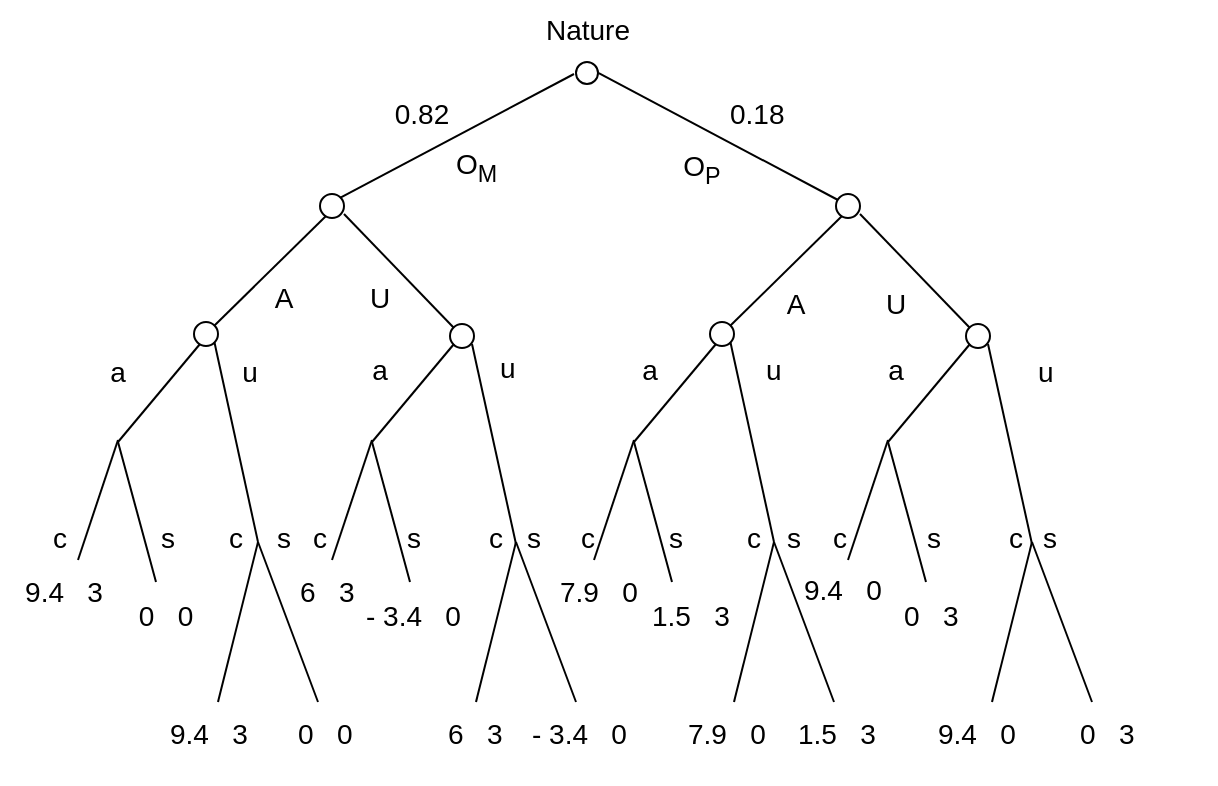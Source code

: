 <mxfile version="28.1.2">
  <diagram name="Page-1" id="4kCjh9b5u6-mw9tkwEQL">
    <mxGraphModel dx="800" dy="1151" grid="1" gridSize="10" guides="1" tooltips="1" connect="1" arrows="1" fold="1" page="1" pageScale="1" pageWidth="827" pageHeight="1169" math="0" shadow="0">
      <root>
        <mxCell id="0" />
        <mxCell id="1" parent="0" />
        <mxCell id="Ur4TqzQzxlPNd2tIv7cX-1" value="" style="ellipse;whiteSpace=wrap;html=1;aspect=fixed;fontSize=14;" vertex="1" parent="1">
          <mxGeometry x="321" y="197" width="11" height="11" as="geometry" />
        </mxCell>
        <mxCell id="Ur4TqzQzxlPNd2tIv7cX-2" value="" style="endArrow=none;html=1;rounded=0;exitX=1;exitY=0;exitDx=0;exitDy=0;fontSize=14;" edge="1" parent="1" source="Ur4TqzQzxlPNd2tIv7cX-4">
          <mxGeometry width="50" height="50" relative="1" as="geometry">
            <mxPoint x="213.243" y="268.757" as="sourcePoint" />
            <mxPoint x="320" y="203" as="targetPoint" />
          </mxGeometry>
        </mxCell>
        <mxCell id="Ur4TqzQzxlPNd2tIv7cX-3" value="" style="endArrow=none;html=1;rounded=0;entryX=1;entryY=0;entryDx=0;entryDy=0;fontSize=14;" edge="1" parent="1">
          <mxGeometry width="50" height="50" relative="1" as="geometry">
            <mxPoint x="452" y="266" as="sourcePoint" />
            <mxPoint x="332.389" y="202.611" as="targetPoint" />
          </mxGeometry>
        </mxCell>
        <mxCell id="Ur4TqzQzxlPNd2tIv7cX-4" value="" style="ellipse;whiteSpace=wrap;html=1;aspect=fixed;fontSize=14;" vertex="1" parent="1">
          <mxGeometry x="193" y="263" width="12" height="12" as="geometry" />
        </mxCell>
        <mxCell id="Ur4TqzQzxlPNd2tIv7cX-6" value="" style="endArrow=none;html=1;rounded=0;exitX=1;exitY=0;exitDx=0;exitDy=0;fontSize=14;" edge="1" parent="1" source="Ur4TqzQzxlPNd2tIv7cX-13">
          <mxGeometry width="50" height="50" relative="1" as="geometry">
            <mxPoint x="140" y="320" as="sourcePoint" />
            <mxPoint x="196" y="274" as="targetPoint" />
          </mxGeometry>
        </mxCell>
        <mxCell id="Ur4TqzQzxlPNd2tIv7cX-9" value="" style="endArrow=none;html=1;rounded=0;exitX=0;exitY=0;exitDx=0;exitDy=0;fontSize=14;" edge="1" parent="1" source="Ur4TqzQzxlPNd2tIv7cX-68">
          <mxGeometry width="50" height="50" relative="1" as="geometry">
            <mxPoint x="260" y="323" as="sourcePoint" />
            <mxPoint x="205" y="273" as="targetPoint" />
          </mxGeometry>
        </mxCell>
        <mxCell id="Ur4TqzQzxlPNd2tIv7cX-14" value="" style="endArrow=none;html=1;rounded=0;fontSize=14;" edge="1" parent="1" target="Ur4TqzQzxlPNd2tIv7cX-13">
          <mxGeometry width="50" height="50" relative="1" as="geometry">
            <mxPoint x="136" y="331" as="sourcePoint" />
            <mxPoint x="186" y="281" as="targetPoint" />
          </mxGeometry>
        </mxCell>
        <mxCell id="Ur4TqzQzxlPNd2tIv7cX-13" value="" style="ellipse;whiteSpace=wrap;html=1;aspect=fixed;fontSize=14;" vertex="1" parent="1">
          <mxGeometry x="130" y="327" width="12" height="12" as="geometry" />
        </mxCell>
        <mxCell id="Ur4TqzQzxlPNd2tIv7cX-21" value="" style="endArrow=none;html=1;rounded=0;fontSize=14;" edge="1" parent="1">
          <mxGeometry width="50" height="50" relative="1" as="geometry">
            <mxPoint x="92" y="387" as="sourcePoint" />
            <mxPoint x="133" y="338" as="targetPoint" />
          </mxGeometry>
        </mxCell>
        <mxCell id="Ur4TqzQzxlPNd2tIv7cX-22" value="" style="endArrow=none;html=1;rounded=0;fontSize=14;" edge="1" parent="1">
          <mxGeometry width="50" height="50" relative="1" as="geometry">
            <mxPoint x="72" y="446" as="sourcePoint" />
            <mxPoint x="92" y="386" as="targetPoint" />
          </mxGeometry>
        </mxCell>
        <mxCell id="Ur4TqzQzxlPNd2tIv7cX-23" value="" style="endArrow=none;html=1;rounded=0;fontSize=14;" edge="1" parent="1">
          <mxGeometry width="50" height="50" relative="1" as="geometry">
            <mxPoint x="111" y="457" as="sourcePoint" />
            <mxPoint x="92" y="387" as="targetPoint" />
          </mxGeometry>
        </mxCell>
        <mxCell id="Ur4TqzQzxlPNd2tIv7cX-24" value="" style="endArrow=none;html=1;rounded=0;exitX=1;exitY=1;exitDx=0;exitDy=0;fontSize=14;" edge="1" parent="1" source="Ur4TqzQzxlPNd2tIv7cX-13">
          <mxGeometry width="50" height="50" relative="1" as="geometry">
            <mxPoint x="170" y="337" as="sourcePoint" />
            <mxPoint x="162" y="437" as="targetPoint" />
          </mxGeometry>
        </mxCell>
        <mxCell id="Ur4TqzQzxlPNd2tIv7cX-25" value="" style="endArrow=none;html=1;rounded=0;fontSize=14;" edge="1" parent="1">
          <mxGeometry width="50" height="50" relative="1" as="geometry">
            <mxPoint x="142" y="517" as="sourcePoint" />
            <mxPoint x="162" y="437" as="targetPoint" />
          </mxGeometry>
        </mxCell>
        <mxCell id="Ur4TqzQzxlPNd2tIv7cX-26" value="" style="endArrow=none;html=1;rounded=0;fontSize=14;" edge="1" parent="1">
          <mxGeometry width="50" height="50" relative="1" as="geometry">
            <mxPoint x="162" y="437" as="sourcePoint" />
            <mxPoint x="192" y="517" as="targetPoint" />
          </mxGeometry>
        </mxCell>
        <mxCell id="Ur4TqzQzxlPNd2tIv7cX-68" value="" style="ellipse;whiteSpace=wrap;html=1;aspect=fixed;fontSize=14;" vertex="1" parent="1">
          <mxGeometry x="258" y="328" width="12" height="12" as="geometry" />
        </mxCell>
        <mxCell id="Ur4TqzQzxlPNd2tIv7cX-69" value="" style="endArrow=none;html=1;rounded=0;fontSize=14;" edge="1" parent="1">
          <mxGeometry width="50" height="50" relative="1" as="geometry">
            <mxPoint x="219" y="387" as="sourcePoint" />
            <mxPoint x="260" y="338" as="targetPoint" />
          </mxGeometry>
        </mxCell>
        <mxCell id="Ur4TqzQzxlPNd2tIv7cX-70" value="" style="endArrow=none;html=1;rounded=0;fontSize=14;" edge="1" parent="1">
          <mxGeometry width="50" height="50" relative="1" as="geometry">
            <mxPoint x="199" y="446" as="sourcePoint" />
            <mxPoint x="219" y="386" as="targetPoint" />
          </mxGeometry>
        </mxCell>
        <mxCell id="Ur4TqzQzxlPNd2tIv7cX-71" value="" style="endArrow=none;html=1;rounded=0;fontSize=14;" edge="1" parent="1">
          <mxGeometry width="50" height="50" relative="1" as="geometry">
            <mxPoint x="238" y="457" as="sourcePoint" />
            <mxPoint x="219" y="387" as="targetPoint" />
          </mxGeometry>
        </mxCell>
        <mxCell id="Ur4TqzQzxlPNd2tIv7cX-72" value="" style="endArrow=none;html=1;rounded=0;fontSize=14;" edge="1" parent="1">
          <mxGeometry width="50" height="50" relative="1" as="geometry">
            <mxPoint x="269" y="338" as="sourcePoint" />
            <mxPoint x="291" y="438" as="targetPoint" />
          </mxGeometry>
        </mxCell>
        <mxCell id="Ur4TqzQzxlPNd2tIv7cX-73" value="" style="endArrow=none;html=1;rounded=0;fontSize=14;" edge="1" parent="1">
          <mxGeometry width="50" height="50" relative="1" as="geometry">
            <mxPoint x="271" y="517" as="sourcePoint" />
            <mxPoint x="291" y="437" as="targetPoint" />
          </mxGeometry>
        </mxCell>
        <mxCell id="Ur4TqzQzxlPNd2tIv7cX-74" value="" style="endArrow=none;html=1;rounded=0;fontSize=14;" edge="1" parent="1">
          <mxGeometry width="50" height="50" relative="1" as="geometry">
            <mxPoint x="291" y="437" as="sourcePoint" />
            <mxPoint x="321" y="517" as="targetPoint" />
          </mxGeometry>
        </mxCell>
        <mxCell id="Ur4TqzQzxlPNd2tIv7cX-94" value="" style="ellipse;whiteSpace=wrap;html=1;aspect=fixed;fontSize=14;" vertex="1" parent="1">
          <mxGeometry x="451" y="263" width="12" height="12" as="geometry" />
        </mxCell>
        <mxCell id="Ur4TqzQzxlPNd2tIv7cX-95" value="" style="endArrow=none;html=1;rounded=0;exitX=1;exitY=0;exitDx=0;exitDy=0;fontSize=14;" edge="1" parent="1" source="Ur4TqzQzxlPNd2tIv7cX-98">
          <mxGeometry width="50" height="50" relative="1" as="geometry">
            <mxPoint x="398" y="326" as="sourcePoint" />
            <mxPoint x="454" y="274" as="targetPoint" />
          </mxGeometry>
        </mxCell>
        <mxCell id="Ur4TqzQzxlPNd2tIv7cX-96" value="" style="endArrow=none;html=1;rounded=0;exitX=0;exitY=0;exitDx=0;exitDy=0;fontSize=14;" edge="1" parent="1" source="Ur4TqzQzxlPNd2tIv7cX-105">
          <mxGeometry width="50" height="50" relative="1" as="geometry">
            <mxPoint x="518" y="323" as="sourcePoint" />
            <mxPoint x="463" y="273" as="targetPoint" />
          </mxGeometry>
        </mxCell>
        <mxCell id="Ur4TqzQzxlPNd2tIv7cX-97" value="" style="endArrow=none;html=1;rounded=0;fontSize=14;" edge="1" parent="1" target="Ur4TqzQzxlPNd2tIv7cX-98">
          <mxGeometry width="50" height="50" relative="1" as="geometry">
            <mxPoint x="394" y="331" as="sourcePoint" />
            <mxPoint x="444" y="281" as="targetPoint" />
          </mxGeometry>
        </mxCell>
        <mxCell id="Ur4TqzQzxlPNd2tIv7cX-98" value="" style="ellipse;whiteSpace=wrap;html=1;aspect=fixed;fontSize=14;" vertex="1" parent="1">
          <mxGeometry x="388" y="327" width="12" height="12" as="geometry" />
        </mxCell>
        <mxCell id="Ur4TqzQzxlPNd2tIv7cX-99" value="" style="endArrow=none;html=1;rounded=0;fontSize=14;" edge="1" parent="1">
          <mxGeometry width="50" height="50" relative="1" as="geometry">
            <mxPoint x="350" y="387" as="sourcePoint" />
            <mxPoint x="391" y="338" as="targetPoint" />
          </mxGeometry>
        </mxCell>
        <mxCell id="Ur4TqzQzxlPNd2tIv7cX-100" value="" style="endArrow=none;html=1;rounded=0;fontSize=14;" edge="1" parent="1">
          <mxGeometry width="50" height="50" relative="1" as="geometry">
            <mxPoint x="330" y="446" as="sourcePoint" />
            <mxPoint x="350" y="386" as="targetPoint" />
          </mxGeometry>
        </mxCell>
        <mxCell id="Ur4TqzQzxlPNd2tIv7cX-101" value="" style="endArrow=none;html=1;rounded=0;fontSize=14;" edge="1" parent="1">
          <mxGeometry width="50" height="50" relative="1" as="geometry">
            <mxPoint x="369" y="457" as="sourcePoint" />
            <mxPoint x="350" y="387" as="targetPoint" />
          </mxGeometry>
        </mxCell>
        <mxCell id="Ur4TqzQzxlPNd2tIv7cX-102" value="" style="endArrow=none;html=1;rounded=0;exitX=1;exitY=1;exitDx=0;exitDy=0;fontSize=14;" edge="1" parent="1" source="Ur4TqzQzxlPNd2tIv7cX-98">
          <mxGeometry width="50" height="50" relative="1" as="geometry">
            <mxPoint x="428" y="337" as="sourcePoint" />
            <mxPoint x="420" y="437" as="targetPoint" />
          </mxGeometry>
        </mxCell>
        <mxCell id="Ur4TqzQzxlPNd2tIv7cX-103" value="" style="endArrow=none;html=1;rounded=0;fontSize=14;" edge="1" parent="1">
          <mxGeometry width="50" height="50" relative="1" as="geometry">
            <mxPoint x="400" y="517" as="sourcePoint" />
            <mxPoint x="420" y="437" as="targetPoint" />
          </mxGeometry>
        </mxCell>
        <mxCell id="Ur4TqzQzxlPNd2tIv7cX-104" value="" style="endArrow=none;html=1;rounded=0;fontSize=14;" edge="1" parent="1">
          <mxGeometry width="50" height="50" relative="1" as="geometry">
            <mxPoint x="420" y="437" as="sourcePoint" />
            <mxPoint x="450" y="517" as="targetPoint" />
          </mxGeometry>
        </mxCell>
        <mxCell id="Ur4TqzQzxlPNd2tIv7cX-105" value="" style="ellipse;whiteSpace=wrap;html=1;aspect=fixed;fontSize=14;" vertex="1" parent="1">
          <mxGeometry x="516" y="328" width="12" height="12" as="geometry" />
        </mxCell>
        <mxCell id="Ur4TqzQzxlPNd2tIv7cX-106" value="" style="endArrow=none;html=1;rounded=0;fontSize=14;" edge="1" parent="1">
          <mxGeometry width="50" height="50" relative="1" as="geometry">
            <mxPoint x="477" y="387" as="sourcePoint" />
            <mxPoint x="518" y="338" as="targetPoint" />
          </mxGeometry>
        </mxCell>
        <mxCell id="Ur4TqzQzxlPNd2tIv7cX-107" value="" style="endArrow=none;html=1;rounded=0;fontSize=14;" edge="1" parent="1">
          <mxGeometry width="50" height="50" relative="1" as="geometry">
            <mxPoint x="457" y="446" as="sourcePoint" />
            <mxPoint x="477" y="386" as="targetPoint" />
          </mxGeometry>
        </mxCell>
        <mxCell id="Ur4TqzQzxlPNd2tIv7cX-108" value="" style="endArrow=none;html=1;rounded=0;fontSize=14;" edge="1" parent="1">
          <mxGeometry width="50" height="50" relative="1" as="geometry">
            <mxPoint x="496" y="457" as="sourcePoint" />
            <mxPoint x="477" y="387" as="targetPoint" />
          </mxGeometry>
        </mxCell>
        <mxCell id="Ur4TqzQzxlPNd2tIv7cX-109" value="" style="endArrow=none;html=1;rounded=0;fontSize=14;" edge="1" parent="1">
          <mxGeometry width="50" height="50" relative="1" as="geometry">
            <mxPoint x="527" y="338" as="sourcePoint" />
            <mxPoint x="549" y="438" as="targetPoint" />
          </mxGeometry>
        </mxCell>
        <mxCell id="Ur4TqzQzxlPNd2tIv7cX-110" value="" style="endArrow=none;html=1;rounded=0;fontSize=14;" edge="1" parent="1">
          <mxGeometry width="50" height="50" relative="1" as="geometry">
            <mxPoint x="529" y="517" as="sourcePoint" />
            <mxPoint x="549" y="437" as="targetPoint" />
          </mxGeometry>
        </mxCell>
        <mxCell id="Ur4TqzQzxlPNd2tIv7cX-111" value="" style="endArrow=none;html=1;rounded=0;fontSize=14;" edge="1" parent="1">
          <mxGeometry width="50" height="50" relative="1" as="geometry">
            <mxPoint x="549" y="437" as="sourcePoint" />
            <mxPoint x="579" y="517" as="targetPoint" />
          </mxGeometry>
        </mxCell>
        <mxCell id="Ur4TqzQzxlPNd2tIv7cX-112" value="Nature" style="text;html=1;align=center;verticalAlign=middle;whiteSpace=wrap;rounded=0;fontSize=14;" vertex="1" parent="1">
          <mxGeometry x="296.5" y="166" width="60" height="30" as="geometry" />
        </mxCell>
        <mxCell id="Ur4TqzQzxlPNd2tIv7cX-114" value="&lt;font&gt;O&lt;sub&gt;P&lt;/sub&gt;&lt;/font&gt;" style="text;html=1;align=center;verticalAlign=middle;whiteSpace=wrap;rounded=0;fontSize=14;" vertex="1" parent="1">
          <mxGeometry x="354" y="235" width="60" height="30" as="geometry" />
        </mxCell>
        <mxCell id="Ur4TqzQzxlPNd2tIv7cX-115" value="&lt;span style=&quot;text-align: center;&quot;&gt;&lt;font&gt;O&lt;sub&gt;M&lt;/sub&gt;&lt;/font&gt;&lt;/span&gt;" style="text;whiteSpace=wrap;html=1;fontSize=14;" vertex="1" parent="1">
          <mxGeometry x="259" y="233" width="50" height="40" as="geometry" />
        </mxCell>
        <mxCell id="Ur4TqzQzxlPNd2tIv7cX-117" value="&lt;font&gt;0.82&lt;/font&gt;" style="text;html=1;align=center;verticalAlign=middle;whiteSpace=wrap;rounded=0;fontSize=14;" vertex="1" parent="1">
          <mxGeometry x="214" y="208" width="60" height="30" as="geometry" />
        </mxCell>
        <mxCell id="Ur4TqzQzxlPNd2tIv7cX-118" value="&lt;div style=&quot;text-align: center;&quot;&gt;&lt;font&gt;0.18&lt;/font&gt;&lt;/div&gt;" style="text;whiteSpace=wrap;html=1;fontSize=14;" vertex="1" parent="1">
          <mxGeometry x="396" y="208" width="50" height="40" as="geometry" />
        </mxCell>
        <mxCell id="Ur4TqzQzxlPNd2tIv7cX-120" value="&lt;font&gt;A&lt;/font&gt;" style="text;html=1;align=center;verticalAlign=middle;whiteSpace=wrap;rounded=0;fontSize=14;" vertex="1" parent="1">
          <mxGeometry x="145" y="300" width="60" height="30" as="geometry" />
        </mxCell>
        <mxCell id="Ur4TqzQzxlPNd2tIv7cX-121" value="&lt;font&gt;A&lt;/font&gt;" style="text;html=1;align=center;verticalAlign=middle;whiteSpace=wrap;rounded=0;fontSize=14;" vertex="1" parent="1">
          <mxGeometry x="401" y="303" width="60" height="30" as="geometry" />
        </mxCell>
        <mxCell id="Ur4TqzQzxlPNd2tIv7cX-123" value="&lt;font&gt;U&lt;/font&gt;" style="text;html=1;align=center;verticalAlign=middle;whiteSpace=wrap;rounded=0;fontSize=14;" vertex="1" parent="1">
          <mxGeometry x="193" y="300" width="60" height="30" as="geometry" />
        </mxCell>
        <mxCell id="Ur4TqzQzxlPNd2tIv7cX-127" value="&lt;font&gt;U&lt;/font&gt;" style="text;html=1;align=center;verticalAlign=middle;whiteSpace=wrap;rounded=0;fontSize=14;" vertex="1" parent="1">
          <mxGeometry x="451" y="303" width="60" height="30" as="geometry" />
        </mxCell>
        <mxCell id="Ur4TqzQzxlPNd2tIv7cX-128" value="&lt;font&gt;a&lt;/font&gt;" style="text;html=1;align=center;verticalAlign=middle;whiteSpace=wrap;rounded=0;fontSize=14;" vertex="1" parent="1">
          <mxGeometry x="62" y="337" width="60" height="30" as="geometry" />
        </mxCell>
        <mxCell id="Ur4TqzQzxlPNd2tIv7cX-130" value="&lt;font&gt;a&lt;/font&gt;" style="text;html=1;align=center;verticalAlign=middle;whiteSpace=wrap;rounded=0;fontSize=14;" vertex="1" parent="1">
          <mxGeometry x="193" y="336" width="60" height="30" as="geometry" />
        </mxCell>
        <mxCell id="Ur4TqzQzxlPNd2tIv7cX-131" value="&lt;font&gt;a&lt;/font&gt;" style="text;html=1;align=center;verticalAlign=middle;whiteSpace=wrap;rounded=0;fontSize=14;" vertex="1" parent="1">
          <mxGeometry x="328" y="336" width="60" height="30" as="geometry" />
        </mxCell>
        <mxCell id="Ur4TqzQzxlPNd2tIv7cX-132" value="&lt;font&gt;a&lt;/font&gt;" style="text;html=1;align=center;verticalAlign=middle;whiteSpace=wrap;rounded=0;fontSize=14;" vertex="1" parent="1">
          <mxGeometry x="451" y="336" width="60" height="30" as="geometry" />
        </mxCell>
        <mxCell id="Ur4TqzQzxlPNd2tIv7cX-133" value="&lt;font&gt;u&lt;/font&gt;" style="text;html=1;align=center;verticalAlign=middle;whiteSpace=wrap;rounded=0;fontSize=14;" vertex="1" parent="1">
          <mxGeometry x="128" y="337" width="60" height="30" as="geometry" />
        </mxCell>
        <mxCell id="Ur4TqzQzxlPNd2tIv7cX-134" value="&lt;span style=&quot;caret-color: rgb(0, 0, 0); color: rgb(0, 0, 0); font-family: Helvetica; font-style: normal; font-variant-caps: normal; font-weight: 400; letter-spacing: normal; text-align: center; text-indent: 0px; text-transform: none; white-space: normal; word-spacing: 0px; -webkit-text-stroke-width: 0px; text-decoration: none; float: none; display: inline !important;&quot;&gt;u&lt;/span&gt;" style="text;whiteSpace=wrap;html=1;fontSize=14;" vertex="1" parent="1">
          <mxGeometry x="281" y="335" width="40" height="40" as="geometry" />
        </mxCell>
        <mxCell id="Ur4TqzQzxlPNd2tIv7cX-135" value="&lt;span style=&quot;caret-color: rgb(0, 0, 0); color: rgb(0, 0, 0); font-family: Helvetica; font-style: normal; font-variant-caps: normal; font-weight: 400; letter-spacing: normal; text-align: center; text-indent: 0px; text-transform: none; white-space: normal; word-spacing: 0px; -webkit-text-stroke-width: 0px; text-decoration: none; float: none; display: inline !important;&quot;&gt;u&lt;/span&gt;" style="text;whiteSpace=wrap;html=1;fontSize=14;" vertex="1" parent="1">
          <mxGeometry x="414" y="336" width="40" height="40" as="geometry" />
        </mxCell>
        <mxCell id="Ur4TqzQzxlPNd2tIv7cX-136" value="&lt;span style=&quot;caret-color: rgb(0, 0, 0); color: rgb(0, 0, 0); font-family: Helvetica; font-style: normal; font-variant-caps: normal; font-weight: 400; letter-spacing: normal; text-align: center; text-indent: 0px; text-transform: none; white-space: normal; word-spacing: 0px; -webkit-text-stroke-width: 0px; text-decoration: none; float: none; display: inline !important;&quot;&gt;u&lt;/span&gt;" style="text;whiteSpace=wrap;html=1;fontSize=14;" vertex="1" parent="1">
          <mxGeometry x="550" y="337" width="40" height="40" as="geometry" />
        </mxCell>
        <mxCell id="Ur4TqzQzxlPNd2tIv7cX-137" value="&lt;font&gt;c&lt;/font&gt;" style="text;html=1;align=center;verticalAlign=middle;whiteSpace=wrap;rounded=0;fontSize=14;" vertex="1" parent="1">
          <mxGeometry x="33" y="420" width="60" height="30" as="geometry" />
        </mxCell>
        <mxCell id="Ur4TqzQzxlPNd2tIv7cX-139" value="&lt;font&gt;c&lt;/font&gt;" style="text;html=1;align=center;verticalAlign=middle;whiteSpace=wrap;rounded=0;fontSize=14;" vertex="1" parent="1">
          <mxGeometry x="121" y="420" width="60" height="30" as="geometry" />
        </mxCell>
        <mxCell id="Ur4TqzQzxlPNd2tIv7cX-140" value="&lt;font&gt;c&lt;/font&gt;" style="text;html=1;align=center;verticalAlign=middle;whiteSpace=wrap;rounded=0;fontSize=14;" vertex="1" parent="1">
          <mxGeometry x="163" y="420" width="60" height="30" as="geometry" />
        </mxCell>
        <mxCell id="Ur4TqzQzxlPNd2tIv7cX-142" value="&lt;font&gt;c&lt;/font&gt;" style="text;html=1;align=center;verticalAlign=middle;whiteSpace=wrap;rounded=0;fontSize=14;" vertex="1" parent="1">
          <mxGeometry x="250.5" y="420" width="60" height="30" as="geometry" />
        </mxCell>
        <mxCell id="Ur4TqzQzxlPNd2tIv7cX-145" value="&lt;font&gt;c&lt;/font&gt;" style="text;html=1;align=center;verticalAlign=middle;whiteSpace=wrap;rounded=0;fontSize=14;" vertex="1" parent="1">
          <mxGeometry x="297" y="420" width="60" height="30" as="geometry" />
        </mxCell>
        <mxCell id="Ur4TqzQzxlPNd2tIv7cX-150" value="&lt;font&gt;c&lt;/font&gt;" style="text;html=1;align=center;verticalAlign=middle;whiteSpace=wrap;rounded=0;fontSize=14;" vertex="1" parent="1">
          <mxGeometry x="380" y="420" width="60" height="30" as="geometry" />
        </mxCell>
        <mxCell id="Ur4TqzQzxlPNd2tIv7cX-151" value="&lt;font&gt;c&lt;/font&gt;" style="text;html=1;align=center;verticalAlign=middle;whiteSpace=wrap;rounded=0;fontSize=14;" vertex="1" parent="1">
          <mxGeometry x="423" y="420" width="60" height="30" as="geometry" />
        </mxCell>
        <mxCell id="Ur4TqzQzxlPNd2tIv7cX-152" value="&lt;font&gt;c&lt;/font&gt;" style="text;html=1;align=center;verticalAlign=middle;whiteSpace=wrap;rounded=0;fontSize=14;" vertex="1" parent="1">
          <mxGeometry x="511" y="420" width="60" height="30" as="geometry" />
        </mxCell>
        <mxCell id="Ur4TqzQzxlPNd2tIv7cX-153" value="&lt;font&gt;s&lt;/font&gt;" style="text;html=1;align=center;verticalAlign=middle;whiteSpace=wrap;rounded=0;fontSize=14;" vertex="1" parent="1">
          <mxGeometry x="87" y="420" width="60" height="30" as="geometry" />
        </mxCell>
        <mxCell id="Ur4TqzQzxlPNd2tIv7cX-156" value="&lt;font&gt;s&lt;/font&gt;" style="text;html=1;align=center;verticalAlign=middle;whiteSpace=wrap;rounded=0;fontSize=14;" vertex="1" parent="1">
          <mxGeometry x="210" y="420" width="60" height="30" as="geometry" />
        </mxCell>
        <mxCell id="Ur4TqzQzxlPNd2tIv7cX-157" value="&lt;font&gt;s&lt;/font&gt;" style="text;html=1;align=center;verticalAlign=middle;whiteSpace=wrap;rounded=0;fontSize=14;" vertex="1" parent="1">
          <mxGeometry x="270" y="420" width="60" height="30" as="geometry" />
        </mxCell>
        <mxCell id="Ur4TqzQzxlPNd2tIv7cX-158" value="&lt;font&gt;s&lt;/font&gt;" style="text;html=1;align=center;verticalAlign=middle;whiteSpace=wrap;rounded=0;fontSize=14;" vertex="1" parent="1">
          <mxGeometry x="341" y="420" width="60" height="30" as="geometry" />
        </mxCell>
        <mxCell id="Ur4TqzQzxlPNd2tIv7cX-159" value="&lt;font&gt;s&lt;/font&gt;" style="text;html=1;align=center;verticalAlign=middle;whiteSpace=wrap;rounded=0;fontSize=14;" vertex="1" parent="1">
          <mxGeometry x="400" y="420" width="60" height="30" as="geometry" />
        </mxCell>
        <mxCell id="Ur4TqzQzxlPNd2tIv7cX-160" value="&lt;font&gt;s&lt;/font&gt;" style="text;html=1;align=center;verticalAlign=middle;whiteSpace=wrap;rounded=0;fontSize=14;" vertex="1" parent="1">
          <mxGeometry x="470" y="420" width="60" height="30" as="geometry" />
        </mxCell>
        <mxCell id="Ur4TqzQzxlPNd2tIv7cX-161" value="&lt;font&gt;s&lt;/font&gt;" style="text;html=1;align=center;verticalAlign=middle;whiteSpace=wrap;rounded=0;fontSize=14;" vertex="1" parent="1">
          <mxGeometry x="528" y="420" width="60" height="30" as="geometry" />
        </mxCell>
        <mxCell id="Ur4TqzQzxlPNd2tIv7cX-162" value="&lt;font&gt;9.4 &amp;nbsp; 3&lt;/font&gt;" style="text;html=1;align=center;verticalAlign=middle;whiteSpace=wrap;rounded=0;fontSize=14;" vertex="1" parent="1">
          <mxGeometry x="35" y="447" width="60" height="30" as="geometry" />
        </mxCell>
        <mxCell id="Ur4TqzQzxlPNd2tIv7cX-163" value="&lt;span style=&quot;caret-color: rgb(0, 0, 0); color: rgb(0, 0, 0); font-family: Helvetica; font-style: normal; font-variant-caps: normal; font-weight: 400; letter-spacing: normal; text-align: center; text-indent: 0px; text-transform: none; white-space: normal; word-spacing: 0px; -webkit-text-stroke-width: 0px; text-decoration: none; float: none; display: inline !important;&quot;&gt;9.4 &amp;nbsp; 3&lt;/span&gt;" style="text;whiteSpace=wrap;html=1;fontSize=14;" vertex="1" parent="1">
          <mxGeometry x="116" y="518" width="70" height="40" as="geometry" />
        </mxCell>
        <mxCell id="Ur4TqzQzxlPNd2tIv7cX-164" value="&lt;span&gt;0 &amp;nbsp; 0&lt;/span&gt;" style="text;html=1;align=center;verticalAlign=middle;whiteSpace=wrap;rounded=0;fontSize=14;" vertex="1" parent="1">
          <mxGeometry x="86" y="459" width="60" height="30" as="geometry" />
        </mxCell>
        <mxCell id="Ur4TqzQzxlPNd2tIv7cX-166" value="&lt;span style=&quot;caret-color: rgb(0, 0, 0); color: rgb(0, 0, 0); font-family: Helvetica; font-style: normal; font-variant-caps: normal; font-weight: 400; letter-spacing: normal; text-align: center; text-indent: 0px; text-transform: none; white-space: normal; word-spacing: 0px; -webkit-text-stroke-width: 0px; text-decoration: none; float: none; display: inline !important;&quot;&gt;0 &amp;nbsp; 0&lt;/span&gt;" style="text;whiteSpace=wrap;html=1;fontSize=14;" vertex="1" parent="1">
          <mxGeometry x="180" y="518" width="60" height="40" as="geometry" />
        </mxCell>
        <mxCell id="Ur4TqzQzxlPNd2tIv7cX-167" value="&lt;div style=&quot;text-align: center;&quot;&gt;&lt;span&gt;6 &amp;nbsp; 3&lt;/span&gt;&lt;/div&gt;" style="text;whiteSpace=wrap;html=1;fontSize=14;" vertex="1" parent="1">
          <mxGeometry x="180.5" y="447" width="70" height="40" as="geometry" />
        </mxCell>
        <mxCell id="Ur4TqzQzxlPNd2tIv7cX-168" value="&lt;div style=&quot;text-align: center;&quot;&gt;&lt;span&gt;6 &amp;nbsp; 3&lt;/span&gt;&lt;/div&gt;" style="text;whiteSpace=wrap;html=1;fontSize=14;" vertex="1" parent="1">
          <mxGeometry x="255" y="518" width="70" height="40" as="geometry" />
        </mxCell>
        <mxCell id="Ur4TqzQzxlPNd2tIv7cX-169" value="&lt;div style=&quot;text-align: center;&quot;&gt;&lt;span&gt;- 3.4 &amp;nbsp; 0&lt;/span&gt;&lt;/div&gt;" style="text;whiteSpace=wrap;html=1;fontSize=14;" vertex="1" parent="1">
          <mxGeometry x="214" y="459" width="70" height="40" as="geometry" />
        </mxCell>
        <mxCell id="Ur4TqzQzxlPNd2tIv7cX-170" value="&lt;div style=&quot;text-align: center;&quot;&gt;&lt;span&gt;- 3.4 &amp;nbsp; 0&lt;/span&gt;&lt;/div&gt;" style="text;whiteSpace=wrap;html=1;fontSize=14;" vertex="1" parent="1">
          <mxGeometry x="297" y="518" width="70" height="40" as="geometry" />
        </mxCell>
        <mxCell id="Ur4TqzQzxlPNd2tIv7cX-171" value="&lt;div style=&quot;text-align: center;&quot;&gt;&lt;span&gt;7.9 &amp;nbsp; 0&lt;/span&gt;&lt;/div&gt;" style="text;whiteSpace=wrap;html=1;fontSize=14;" vertex="1" parent="1">
          <mxGeometry x="310.5" y="447" width="70" height="40" as="geometry" />
        </mxCell>
        <mxCell id="Ur4TqzQzxlPNd2tIv7cX-172" value="&lt;div style=&quot;text-align: center;&quot;&gt;&lt;span&gt;7.9 &amp;nbsp; 0&lt;/span&gt;&lt;/div&gt;" style="text;whiteSpace=wrap;html=1;fontSize=14;" vertex="1" parent="1">
          <mxGeometry x="375" y="518" width="70" height="40" as="geometry" />
        </mxCell>
        <mxCell id="Ur4TqzQzxlPNd2tIv7cX-173" value="&lt;div style=&quot;text-align: center;&quot;&gt;&lt;span&gt;1.5 &amp;nbsp; 3&lt;/span&gt;&lt;/div&gt;" style="text;whiteSpace=wrap;html=1;fontSize=14;" vertex="1" parent="1">
          <mxGeometry x="357" y="459" width="70" height="40" as="geometry" />
        </mxCell>
        <mxCell id="Ur4TqzQzxlPNd2tIv7cX-174" value="&lt;div style=&quot;text-align: center;&quot;&gt;&lt;span&gt;1.5 &amp;nbsp; 3&lt;/span&gt;&lt;/div&gt;" style="text;whiteSpace=wrap;html=1;fontSize=14;" vertex="1" parent="1">
          <mxGeometry x="430" y="518" width="70" height="40" as="geometry" />
        </mxCell>
        <mxCell id="Ur4TqzQzxlPNd2tIv7cX-175" value="&lt;div style=&quot;text-align: center;&quot;&gt;&lt;span&gt;9.4 &amp;nbsp; 0&lt;/span&gt;&lt;/div&gt;" style="text;whiteSpace=wrap;html=1;fontSize=14;" vertex="1" parent="1">
          <mxGeometry x="433" y="446" width="70" height="40" as="geometry" />
        </mxCell>
        <mxCell id="Ur4TqzQzxlPNd2tIv7cX-176" value="&lt;div style=&quot;text-align: center;&quot;&gt;&lt;span&gt;9.4 &amp;nbsp; 0&lt;/span&gt;&lt;/div&gt;" style="text;whiteSpace=wrap;html=1;fontSize=14;" vertex="1" parent="1">
          <mxGeometry x="500" y="518" width="70" height="40" as="geometry" />
        </mxCell>
        <mxCell id="Ur4TqzQzxlPNd2tIv7cX-177" value="&lt;div style=&quot;text-align: center;&quot;&gt;&lt;span&gt;0 &amp;nbsp; 3&lt;/span&gt;&lt;/div&gt;" style="text;whiteSpace=wrap;html=1;fontSize=14;" vertex="1" parent="1">
          <mxGeometry x="483" y="459" width="70" height="40" as="geometry" />
        </mxCell>
        <mxCell id="Ur4TqzQzxlPNd2tIv7cX-178" value="&lt;div style=&quot;text-align: center;&quot;&gt;&lt;span&gt;0 &amp;nbsp; 3&lt;/span&gt;&lt;/div&gt;" style="text;whiteSpace=wrap;html=1;fontSize=14;" vertex="1" parent="1">
          <mxGeometry x="571" y="518" width="70" height="40" as="geometry" />
        </mxCell>
        <mxCell id="Ur4TqzQzxlPNd2tIv7cX-180" value="&lt;font&gt;s&lt;/font&gt;" style="text;html=1;align=center;verticalAlign=middle;whiteSpace=wrap;rounded=0;fontSize=14;" vertex="1" parent="1">
          <mxGeometry x="145" y="420" width="60" height="30" as="geometry" />
        </mxCell>
      </root>
    </mxGraphModel>
  </diagram>
</mxfile>
